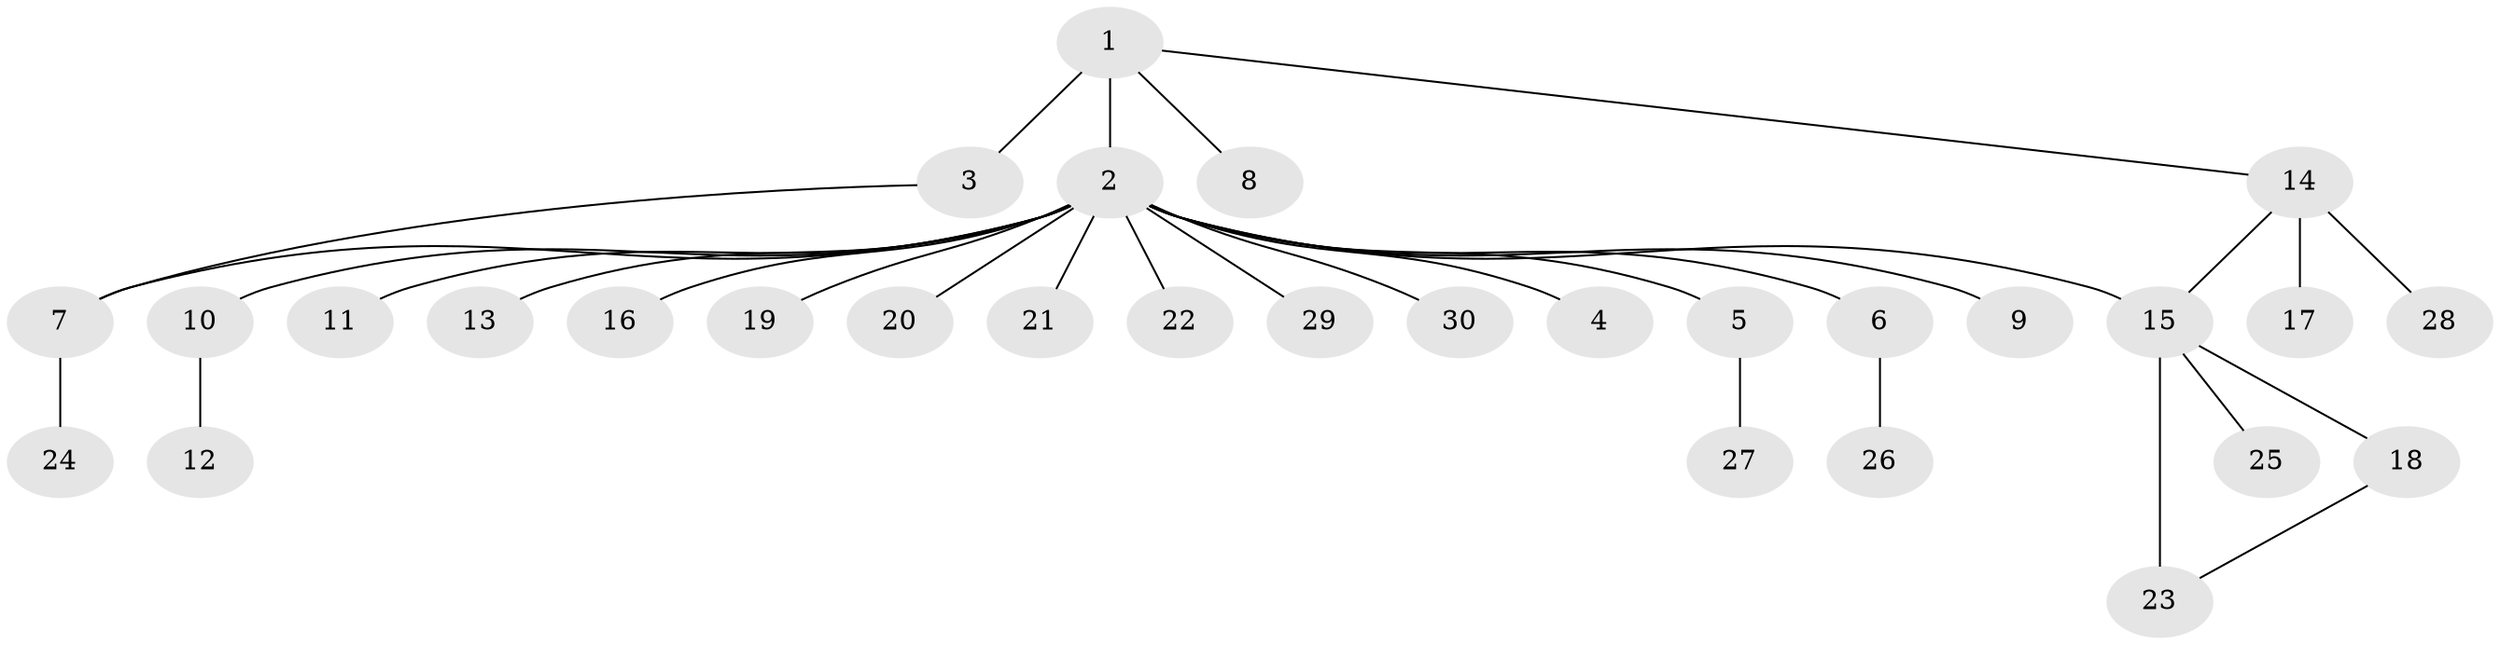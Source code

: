 // original degree distribution, {3: 0.03636363636363636, 19: 0.01818181818181818, 5: 0.03636363636363636, 2: 0.34545454545454546, 1: 0.5272727272727272, 6: 0.01818181818181818, 8: 0.01818181818181818}
// Generated by graph-tools (version 1.1) at 2025/35/03/09/25 02:35:30]
// undirected, 30 vertices, 32 edges
graph export_dot {
graph [start="1"]
  node [color=gray90,style=filled];
  1;
  2;
  3;
  4;
  5;
  6;
  7;
  8;
  9;
  10;
  11;
  12;
  13;
  14;
  15;
  16;
  17;
  18;
  19;
  20;
  21;
  22;
  23;
  24;
  25;
  26;
  27;
  28;
  29;
  30;
  1 -- 2 [weight=2.0];
  1 -- 3 [weight=3.0];
  1 -- 8 [weight=1.0];
  1 -- 14 [weight=1.0];
  2 -- 4 [weight=1.0];
  2 -- 5 [weight=1.0];
  2 -- 6 [weight=1.0];
  2 -- 7 [weight=1.0];
  2 -- 9 [weight=1.0];
  2 -- 10 [weight=1.0];
  2 -- 11 [weight=1.0];
  2 -- 13 [weight=1.0];
  2 -- 15 [weight=1.0];
  2 -- 16 [weight=1.0];
  2 -- 19 [weight=1.0];
  2 -- 20 [weight=1.0];
  2 -- 21 [weight=1.0];
  2 -- 22 [weight=1.0];
  2 -- 29 [weight=1.0];
  2 -- 30 [weight=1.0];
  3 -- 7 [weight=1.0];
  5 -- 27 [weight=3.0];
  6 -- 26 [weight=1.0];
  7 -- 24 [weight=1.0];
  10 -- 12 [weight=1.0];
  14 -- 15 [weight=1.0];
  14 -- 17 [weight=2.0];
  14 -- 28 [weight=1.0];
  15 -- 18 [weight=1.0];
  15 -- 23 [weight=3.0];
  15 -- 25 [weight=1.0];
  18 -- 23 [weight=1.0];
}
